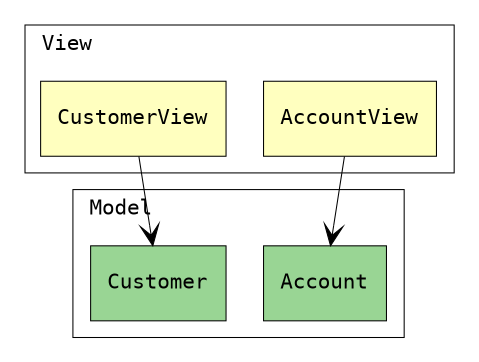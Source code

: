 digraph {
    graph [fontname="Inconsolata, Consolas", fontsize=10, penwidth=0.5, labeljust=left] 
    node [shape=box, fontname="Inconsolata, Consolas", fontsize=10, penwidth=0.5, style=filled, colorscheme=spectral7]
    edge [fontname="Inconsolata, Consolas", fontsize=10, penwidth=0.5]

    subgraph clusterView {
        label="View"
        node [fillcolor=4]
        AccountView, CustomerView
    }

    subgraph clusterModel {
        label="Model"
        node [fillcolor=6]
        Account, Customer
    }

    /* Unidirecitonal association */
    {
        edge [arrowhead=vee]
        AccountView -> Account
        CustomerView -> Customer
    }
}
